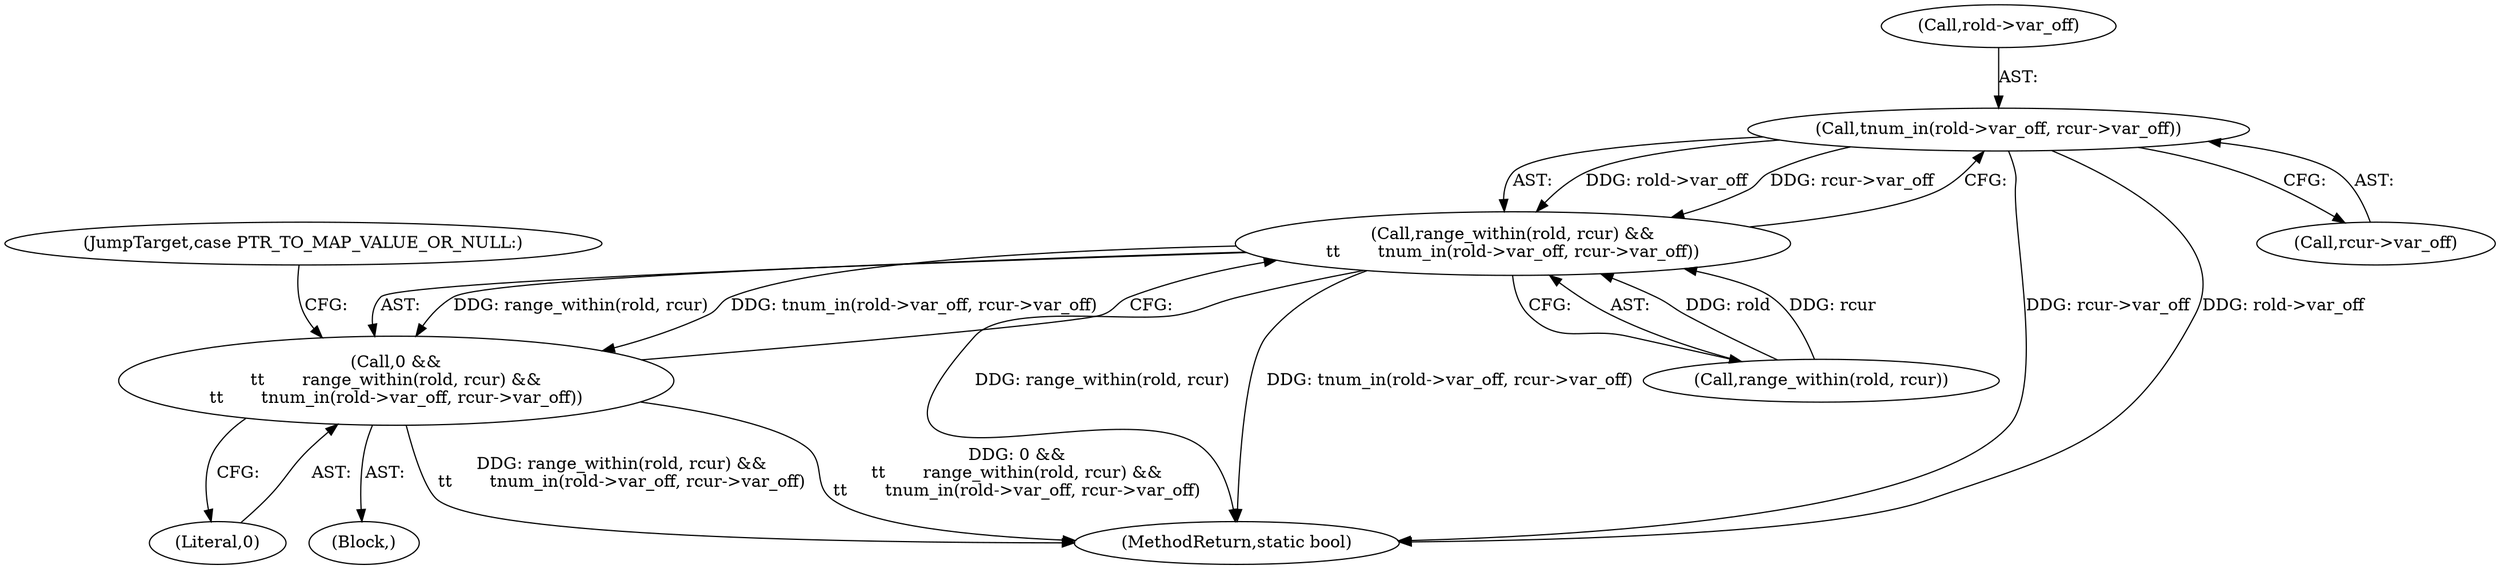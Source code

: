 digraph "0_linux_179d1c5602997fef5a940c6ddcf31212cbfebd14@pointer" {
"1000182" [label="(Call,tnum_in(rold->var_off, rcur->var_off))"];
"1000178" [label="(Call,range_within(rold, rcur) &&\n\t\t       tnum_in(rold->var_off, rcur->var_off))"];
"1000176" [label="(Call,0 &&\n\t\t       range_within(rold, rcur) &&\n\t\t       tnum_in(rold->var_off, rcur->var_off))"];
"1000183" [label="(Call,rold->var_off)"];
"1000177" [label="(Literal,0)"];
"1000189" [label="(JumpTarget,case PTR_TO_MAP_VALUE_OR_NULL:)"];
"1000176" [label="(Call,0 &&\n\t\t       range_within(rold, rcur) &&\n\t\t       tnum_in(rold->var_off, rcur->var_off))"];
"1000182" [label="(Call,tnum_in(rold->var_off, rcur->var_off))"];
"1000280" [label="(MethodReturn,static bool)"];
"1000179" [label="(Call,range_within(rold, rcur))"];
"1000150" [label="(Block,)"];
"1000186" [label="(Call,rcur->var_off)"];
"1000178" [label="(Call,range_within(rold, rcur) &&\n\t\t       tnum_in(rold->var_off, rcur->var_off))"];
"1000182" -> "1000178"  [label="AST: "];
"1000182" -> "1000186"  [label="CFG: "];
"1000183" -> "1000182"  [label="AST: "];
"1000186" -> "1000182"  [label="AST: "];
"1000178" -> "1000182"  [label="CFG: "];
"1000182" -> "1000280"  [label="DDG: rcur->var_off"];
"1000182" -> "1000280"  [label="DDG: rold->var_off"];
"1000182" -> "1000178"  [label="DDG: rold->var_off"];
"1000182" -> "1000178"  [label="DDG: rcur->var_off"];
"1000178" -> "1000176"  [label="AST: "];
"1000178" -> "1000179"  [label="CFG: "];
"1000179" -> "1000178"  [label="AST: "];
"1000176" -> "1000178"  [label="CFG: "];
"1000178" -> "1000280"  [label="DDG: range_within(rold, rcur)"];
"1000178" -> "1000280"  [label="DDG: tnum_in(rold->var_off, rcur->var_off)"];
"1000178" -> "1000176"  [label="DDG: range_within(rold, rcur)"];
"1000178" -> "1000176"  [label="DDG: tnum_in(rold->var_off, rcur->var_off)"];
"1000179" -> "1000178"  [label="DDG: rold"];
"1000179" -> "1000178"  [label="DDG: rcur"];
"1000176" -> "1000150"  [label="AST: "];
"1000176" -> "1000177"  [label="CFG: "];
"1000177" -> "1000176"  [label="AST: "];
"1000189" -> "1000176"  [label="CFG: "];
"1000176" -> "1000280"  [label="DDG: range_within(rold, rcur) &&\n\t\t       tnum_in(rold->var_off, rcur->var_off)"];
"1000176" -> "1000280"  [label="DDG: 0 &&\n\t\t       range_within(rold, rcur) &&\n\t\t       tnum_in(rold->var_off, rcur->var_off)"];
}
